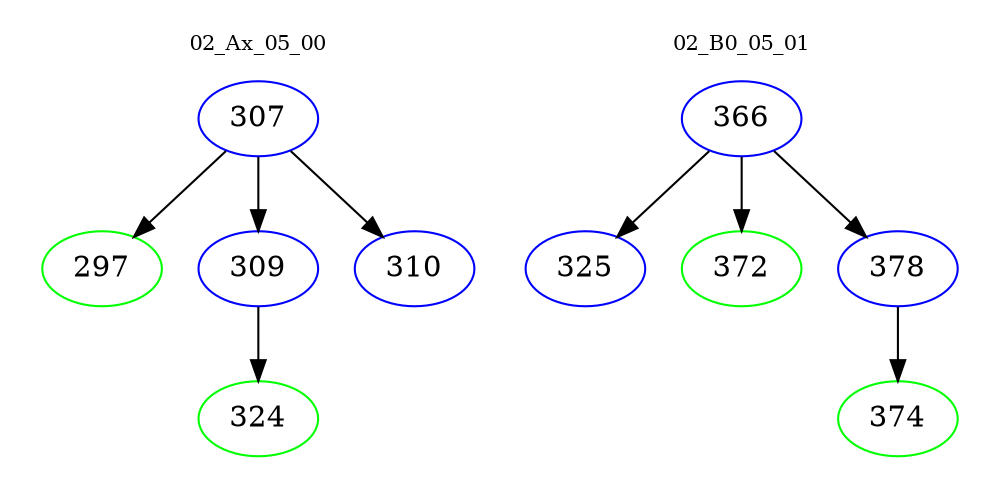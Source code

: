 digraph{
subgraph cluster_0 {
color = white
label = "02_Ax_05_00";
fontsize=10;
T0_307 [label="307", color="blue"]
T0_307 -> T0_297 [color="black"]
T0_297 [label="297", color="green"]
T0_307 -> T0_309 [color="black"]
T0_309 [label="309", color="blue"]
T0_309 -> T0_324 [color="black"]
T0_324 [label="324", color="green"]
T0_307 -> T0_310 [color="black"]
T0_310 [label="310", color="blue"]
}
subgraph cluster_1 {
color = white
label = "02_B0_05_01";
fontsize=10;
T1_366 [label="366", color="blue"]
T1_366 -> T1_325 [color="black"]
T1_325 [label="325", color="blue"]
T1_366 -> T1_372 [color="black"]
T1_372 [label="372", color="green"]
T1_366 -> T1_378 [color="black"]
T1_378 [label="378", color="blue"]
T1_378 -> T1_374 [color="black"]
T1_374 [label="374", color="green"]
}
}
